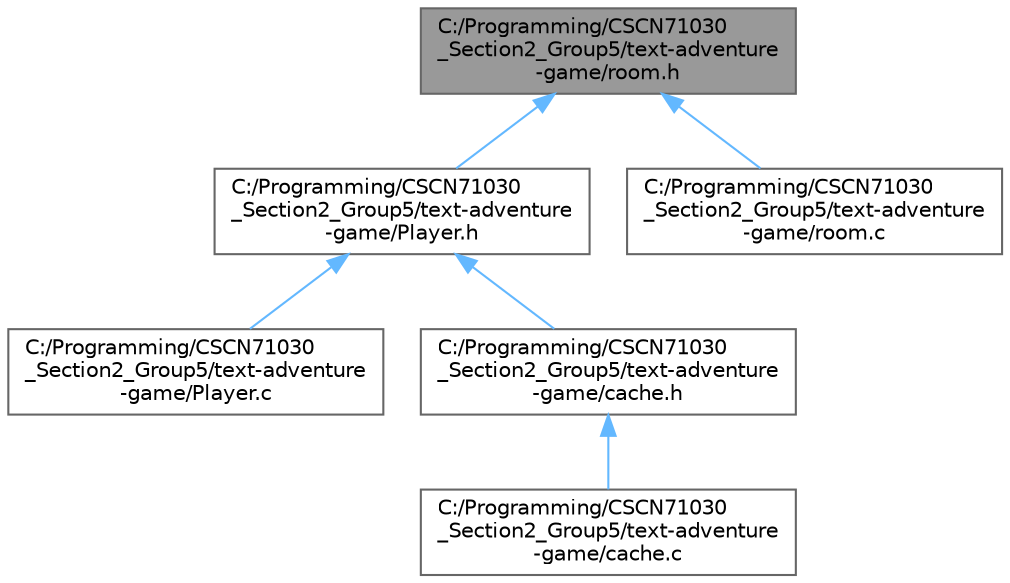 digraph "C:/Programming/CSCN71030_Section2_Group5/text-adventure-game/room.h"
{
 // LATEX_PDF_SIZE
  bgcolor="transparent";
  edge [fontname=Helvetica,fontsize=10,labelfontname=Helvetica,labelfontsize=10];
  node [fontname=Helvetica,fontsize=10,shape=box,height=0.2,width=0.4];
  Node1 [id="Node000001",label="C:/Programming/CSCN71030\l_Section2_Group5/text-adventure\l-game/room.h",height=0.2,width=0.4,color="gray40", fillcolor="grey60", style="filled", fontcolor="black",tooltip=" "];
  Node1 -> Node2 [id="edge1_Node000001_Node000002",dir="back",color="steelblue1",style="solid",tooltip=" "];
  Node2 [id="Node000002",label="C:/Programming/CSCN71030\l_Section2_Group5/text-adventure\l-game/Player.h",height=0.2,width=0.4,color="grey40", fillcolor="white", style="filled",URL="$_player_8h.html",tooltip=" "];
  Node2 -> Node3 [id="edge2_Node000002_Node000003",dir="back",color="steelblue1",style="solid",tooltip=" "];
  Node3 [id="Node000003",label="C:/Programming/CSCN71030\l_Section2_Group5/text-adventure\l-game/Player.c",height=0.2,width=0.4,color="grey40", fillcolor="white", style="filled",URL="$_player_8c.html",tooltip=" "];
  Node2 -> Node4 [id="edge3_Node000002_Node000004",dir="back",color="steelblue1",style="solid",tooltip=" "];
  Node4 [id="Node000004",label="C:/Programming/CSCN71030\l_Section2_Group5/text-adventure\l-game/cache.h",height=0.2,width=0.4,color="grey40", fillcolor="white", style="filled",URL="$cache_8h.html",tooltip=" "];
  Node4 -> Node5 [id="edge4_Node000004_Node000005",dir="back",color="steelblue1",style="solid",tooltip=" "];
  Node5 [id="Node000005",label="C:/Programming/CSCN71030\l_Section2_Group5/text-adventure\l-game/cache.c",height=0.2,width=0.4,color="grey40", fillcolor="white", style="filled",URL="$cache_8c.html",tooltip=" "];
  Node1 -> Node6 [id="edge5_Node000001_Node000006",dir="back",color="steelblue1",style="solid",tooltip=" "];
  Node6 [id="Node000006",label="C:/Programming/CSCN71030\l_Section2_Group5/text-adventure\l-game/room.c",height=0.2,width=0.4,color="grey40", fillcolor="white", style="filled",URL="$room_8c.html",tooltip=" "];
}
